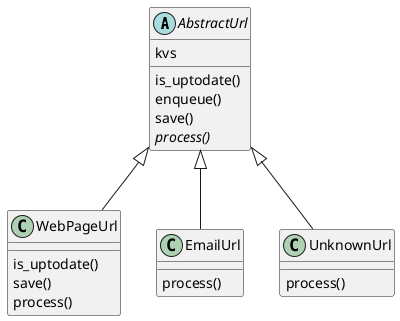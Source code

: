 @startuml

abstract class AbstractUrl {
  kvs
  is_uptodate()
  enqueue()
  save()
  {abstract} process()
}

class WebPageUrl {
 is_uptodate()
 save()
 process()
}

class EmailUrl {
 process()
}

class UnknownUrl {
 process()
}

AbstractUrl <|-- EmailUrl
AbstractUrl <|-- WebPageUrl
AbstractUrl <|-- UnknownUrl

@enduml